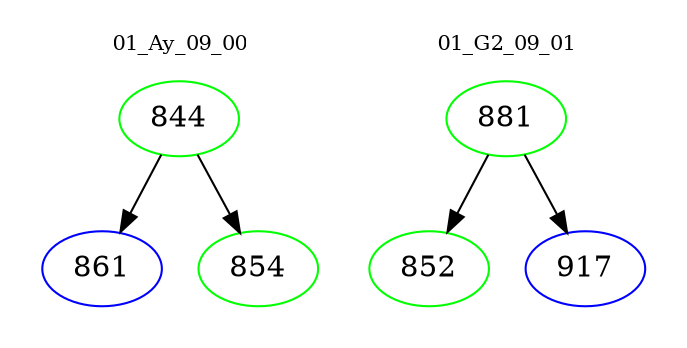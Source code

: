 digraph{
subgraph cluster_0 {
color = white
label = "01_Ay_09_00";
fontsize=10;
T0_844 [label="844", color="green"]
T0_844 -> T0_861 [color="black"]
T0_861 [label="861", color="blue"]
T0_844 -> T0_854 [color="black"]
T0_854 [label="854", color="green"]
}
subgraph cluster_1 {
color = white
label = "01_G2_09_01";
fontsize=10;
T1_881 [label="881", color="green"]
T1_881 -> T1_852 [color="black"]
T1_852 [label="852", color="green"]
T1_881 -> T1_917 [color="black"]
T1_917 [label="917", color="blue"]
}
}
